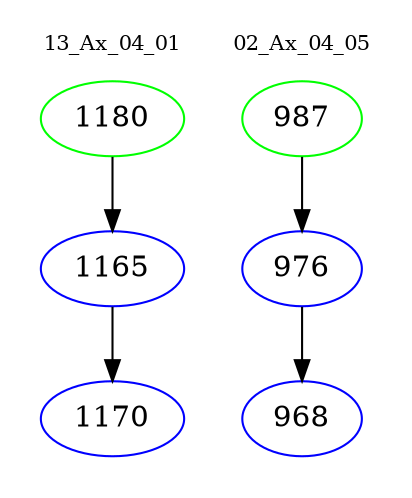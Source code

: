 digraph{
subgraph cluster_0 {
color = white
label = "13_Ax_04_01";
fontsize=10;
T0_1180 [label="1180", color="green"]
T0_1180 -> T0_1165 [color="black"]
T0_1165 [label="1165", color="blue"]
T0_1165 -> T0_1170 [color="black"]
T0_1170 [label="1170", color="blue"]
}
subgraph cluster_1 {
color = white
label = "02_Ax_04_05";
fontsize=10;
T1_987 [label="987", color="green"]
T1_987 -> T1_976 [color="black"]
T1_976 [label="976", color="blue"]
T1_976 -> T1_968 [color="black"]
T1_968 [label="968", color="blue"]
}
}

